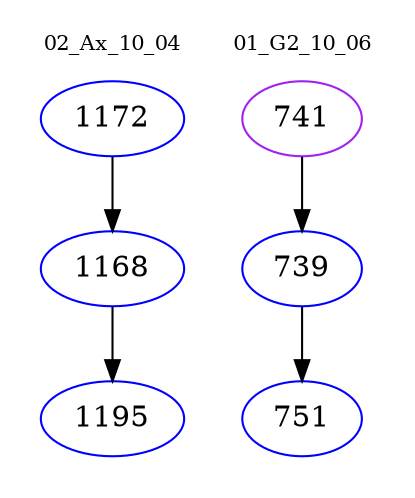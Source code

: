 digraph{
subgraph cluster_0 {
color = white
label = "02_Ax_10_04";
fontsize=10;
T0_1172 [label="1172", color="blue"]
T0_1172 -> T0_1168 [color="black"]
T0_1168 [label="1168", color="blue"]
T0_1168 -> T0_1195 [color="black"]
T0_1195 [label="1195", color="blue"]
}
subgraph cluster_1 {
color = white
label = "01_G2_10_06";
fontsize=10;
T1_741 [label="741", color="purple"]
T1_741 -> T1_739 [color="black"]
T1_739 [label="739", color="blue"]
T1_739 -> T1_751 [color="black"]
T1_751 [label="751", color="blue"]
}
}
